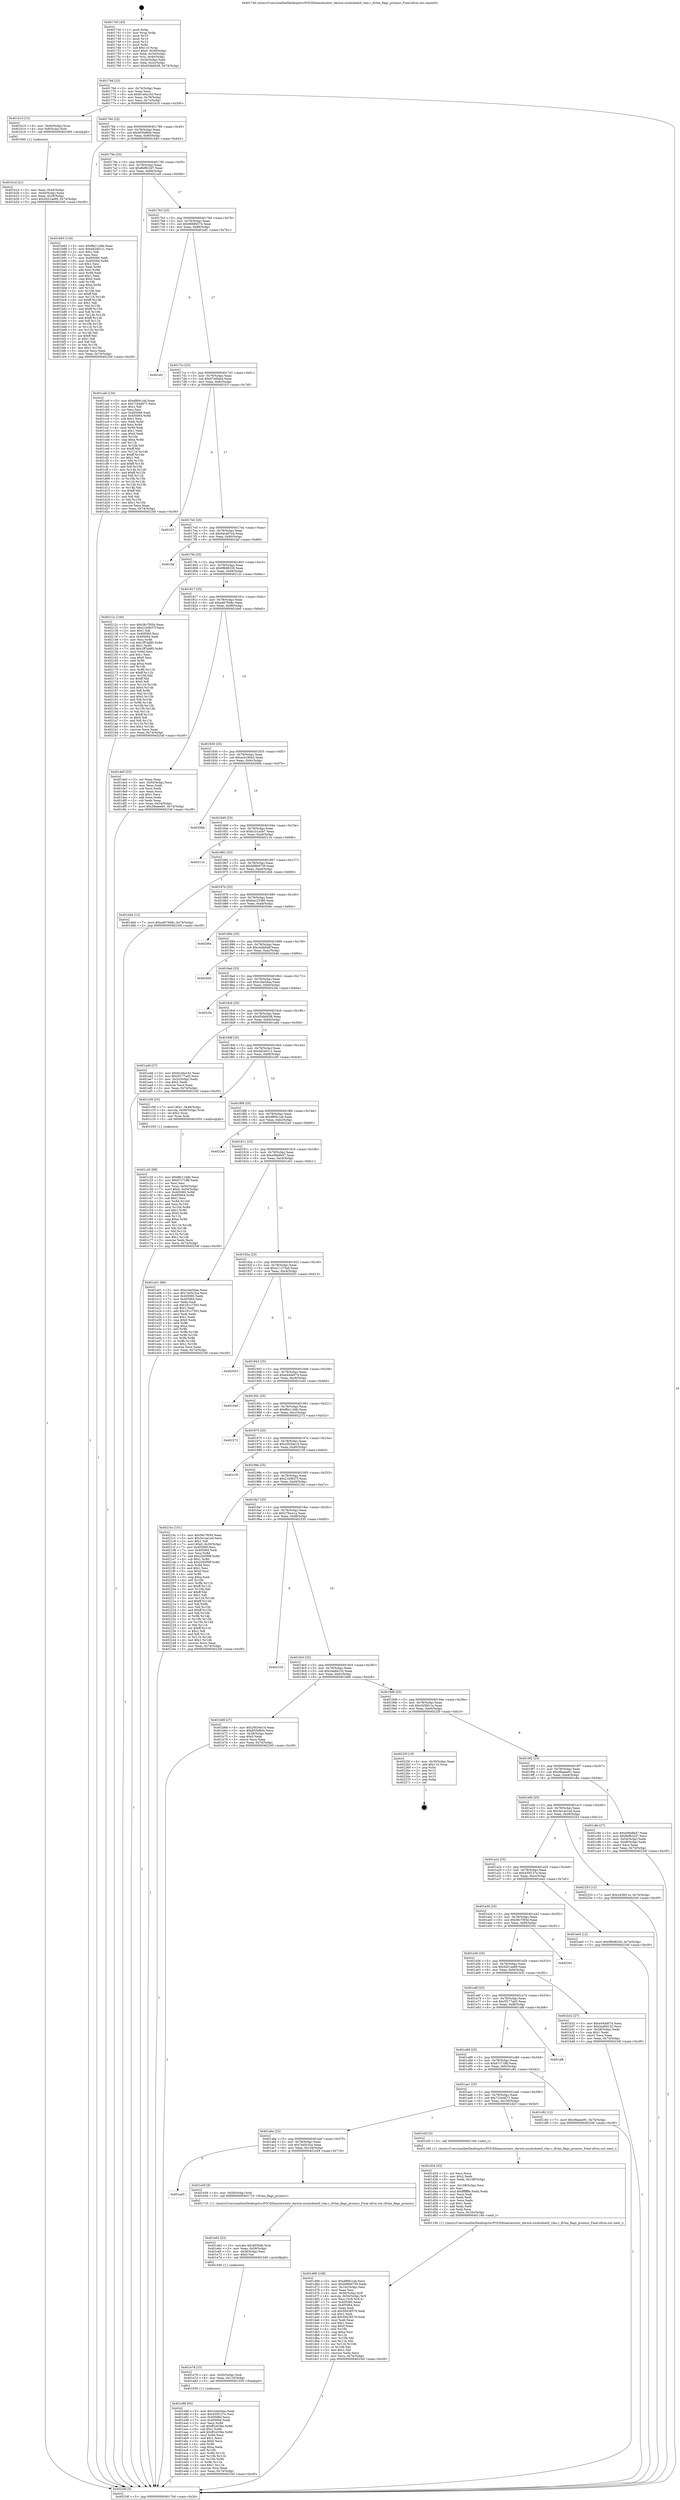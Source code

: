 digraph "0x401740" {
  label = "0x401740 (/mnt/c/Users/mathe/Desktop/tcc/POCII/binaries/extr_darwin-xnubsdnetif_vlan.c_ifvlan_flags_promisc_Final-ollvm.out::main(0))"
  labelloc = "t"
  node[shape=record]

  Entry [label="",width=0.3,height=0.3,shape=circle,fillcolor=black,style=filled]
  "0x40176d" [label="{
     0x40176d [23]\l
     | [instrs]\l
     &nbsp;&nbsp;0x40176d \<+3\>: mov -0x74(%rbp),%eax\l
     &nbsp;&nbsp;0x401770 \<+2\>: mov %eax,%ecx\l
     &nbsp;&nbsp;0x401772 \<+6\>: sub $0x81e6a162,%ecx\l
     &nbsp;&nbsp;0x401778 \<+3\>: mov %eax,-0x78(%rbp)\l
     &nbsp;&nbsp;0x40177b \<+3\>: mov %ecx,-0x7c(%rbp)\l
     &nbsp;&nbsp;0x40177e \<+6\>: je 0000000000401b10 \<main+0x3d0\>\l
  }"]
  "0x401b10" [label="{
     0x401b10 [13]\l
     | [instrs]\l
     &nbsp;&nbsp;0x401b10 \<+4\>: mov -0x40(%rbp),%rax\l
     &nbsp;&nbsp;0x401b14 \<+4\>: mov 0x8(%rax),%rdi\l
     &nbsp;&nbsp;0x401b18 \<+5\>: call 0000000000401060 \<atoi@plt\>\l
     | [calls]\l
     &nbsp;&nbsp;0x401060 \{1\} (unknown)\l
  }"]
  "0x401784" [label="{
     0x401784 [22]\l
     | [instrs]\l
     &nbsp;&nbsp;0x401784 \<+5\>: jmp 0000000000401789 \<main+0x49\>\l
     &nbsp;&nbsp;0x401789 \<+3\>: mov -0x78(%rbp),%eax\l
     &nbsp;&nbsp;0x40178c \<+5\>: sub $0x855bf60e,%eax\l
     &nbsp;&nbsp;0x401791 \<+3\>: mov %eax,-0x80(%rbp)\l
     &nbsp;&nbsp;0x401794 \<+6\>: je 0000000000401b83 \<main+0x443\>\l
  }"]
  Exit [label="",width=0.3,height=0.3,shape=circle,fillcolor=black,style=filled,peripheries=2]
  "0x401b83" [label="{
     0x401b83 [134]\l
     | [instrs]\l
     &nbsp;&nbsp;0x401b83 \<+5\>: mov $0xf8e11ddb,%eax\l
     &nbsp;&nbsp;0x401b88 \<+5\>: mov $0xdd2401c1,%ecx\l
     &nbsp;&nbsp;0x401b8d \<+2\>: mov $0x1,%dl\l
     &nbsp;&nbsp;0x401b8f \<+2\>: xor %esi,%esi\l
     &nbsp;&nbsp;0x401b91 \<+7\>: mov 0x405060,%edi\l
     &nbsp;&nbsp;0x401b98 \<+8\>: mov 0x405064,%r8d\l
     &nbsp;&nbsp;0x401ba0 \<+3\>: sub $0x1,%esi\l
     &nbsp;&nbsp;0x401ba3 \<+3\>: mov %edi,%r9d\l
     &nbsp;&nbsp;0x401ba6 \<+3\>: add %esi,%r9d\l
     &nbsp;&nbsp;0x401ba9 \<+4\>: imul %r9d,%edi\l
     &nbsp;&nbsp;0x401bad \<+3\>: and $0x1,%edi\l
     &nbsp;&nbsp;0x401bb0 \<+3\>: cmp $0x0,%edi\l
     &nbsp;&nbsp;0x401bb3 \<+4\>: sete %r10b\l
     &nbsp;&nbsp;0x401bb7 \<+4\>: cmp $0xa,%r8d\l
     &nbsp;&nbsp;0x401bbb \<+4\>: setl %r11b\l
     &nbsp;&nbsp;0x401bbf \<+3\>: mov %r10b,%bl\l
     &nbsp;&nbsp;0x401bc2 \<+3\>: xor $0xff,%bl\l
     &nbsp;&nbsp;0x401bc5 \<+3\>: mov %r11b,%r14b\l
     &nbsp;&nbsp;0x401bc8 \<+4\>: xor $0xff,%r14b\l
     &nbsp;&nbsp;0x401bcc \<+3\>: xor $0x1,%dl\l
     &nbsp;&nbsp;0x401bcf \<+3\>: mov %bl,%r15b\l
     &nbsp;&nbsp;0x401bd2 \<+4\>: and $0xff,%r15b\l
     &nbsp;&nbsp;0x401bd6 \<+3\>: and %dl,%r10b\l
     &nbsp;&nbsp;0x401bd9 \<+3\>: mov %r14b,%r12b\l
     &nbsp;&nbsp;0x401bdc \<+4\>: and $0xff,%r12b\l
     &nbsp;&nbsp;0x401be0 \<+3\>: and %dl,%r11b\l
     &nbsp;&nbsp;0x401be3 \<+3\>: or %r10b,%r15b\l
     &nbsp;&nbsp;0x401be6 \<+3\>: or %r11b,%r12b\l
     &nbsp;&nbsp;0x401be9 \<+3\>: xor %r12b,%r15b\l
     &nbsp;&nbsp;0x401bec \<+3\>: or %r14b,%bl\l
     &nbsp;&nbsp;0x401bef \<+3\>: xor $0xff,%bl\l
     &nbsp;&nbsp;0x401bf2 \<+3\>: or $0x1,%dl\l
     &nbsp;&nbsp;0x401bf5 \<+2\>: and %dl,%bl\l
     &nbsp;&nbsp;0x401bf7 \<+3\>: or %bl,%r15b\l
     &nbsp;&nbsp;0x401bfa \<+4\>: test $0x1,%r15b\l
     &nbsp;&nbsp;0x401bfe \<+3\>: cmovne %ecx,%eax\l
     &nbsp;&nbsp;0x401c01 \<+3\>: mov %eax,-0x74(%rbp)\l
     &nbsp;&nbsp;0x401c04 \<+5\>: jmp 000000000040234f \<main+0xc0f\>\l
  }"]
  "0x40179a" [label="{
     0x40179a [25]\l
     | [instrs]\l
     &nbsp;&nbsp;0x40179a \<+5\>: jmp 000000000040179f \<main+0x5f\>\l
     &nbsp;&nbsp;0x40179f \<+3\>: mov -0x78(%rbp),%eax\l
     &nbsp;&nbsp;0x4017a2 \<+5\>: sub $0x8bf822d7,%eax\l
     &nbsp;&nbsp;0x4017a7 \<+6\>: mov %eax,-0x84(%rbp)\l
     &nbsp;&nbsp;0x4017ad \<+6\>: je 0000000000401ca9 \<main+0x569\>\l
  }"]
  "0x401e88" [label="{
     0x401e88 [93]\l
     | [instrs]\l
     &nbsp;&nbsp;0x401e88 \<+5\>: mov $0xccbe5daa,%eax\l
     &nbsp;&nbsp;0x401e8d \<+5\>: mov $0x430f137e,%esi\l
     &nbsp;&nbsp;0x401e92 \<+7\>: mov 0x405060,%ecx\l
     &nbsp;&nbsp;0x401e99 \<+7\>: mov 0x405064,%edx\l
     &nbsp;&nbsp;0x401ea0 \<+3\>: mov %ecx,%r8d\l
     &nbsp;&nbsp;0x401ea3 \<+7\>: sub $0xff1e036e,%r8d\l
     &nbsp;&nbsp;0x401eaa \<+4\>: sub $0x1,%r8d\l
     &nbsp;&nbsp;0x401eae \<+7\>: add $0xff1e036e,%r8d\l
     &nbsp;&nbsp;0x401eb5 \<+4\>: imul %r8d,%ecx\l
     &nbsp;&nbsp;0x401eb9 \<+3\>: and $0x1,%ecx\l
     &nbsp;&nbsp;0x401ebc \<+3\>: cmp $0x0,%ecx\l
     &nbsp;&nbsp;0x401ebf \<+4\>: sete %r9b\l
     &nbsp;&nbsp;0x401ec3 \<+3\>: cmp $0xa,%edx\l
     &nbsp;&nbsp;0x401ec6 \<+4\>: setl %r10b\l
     &nbsp;&nbsp;0x401eca \<+3\>: mov %r9b,%r11b\l
     &nbsp;&nbsp;0x401ecd \<+3\>: and %r10b,%r11b\l
     &nbsp;&nbsp;0x401ed0 \<+3\>: xor %r10b,%r9b\l
     &nbsp;&nbsp;0x401ed3 \<+3\>: or %r9b,%r11b\l
     &nbsp;&nbsp;0x401ed6 \<+4\>: test $0x1,%r11b\l
     &nbsp;&nbsp;0x401eda \<+3\>: cmovne %esi,%eax\l
     &nbsp;&nbsp;0x401edd \<+3\>: mov %eax,-0x74(%rbp)\l
     &nbsp;&nbsp;0x401ee0 \<+5\>: jmp 000000000040234f \<main+0xc0f\>\l
  }"]
  "0x401ca9" [label="{
     0x401ca9 [134]\l
     | [instrs]\l
     &nbsp;&nbsp;0x401ca9 \<+5\>: mov $0xdf69c1ab,%eax\l
     &nbsp;&nbsp;0x401cae \<+5\>: mov $0x71b44671,%ecx\l
     &nbsp;&nbsp;0x401cb3 \<+2\>: mov $0x1,%dl\l
     &nbsp;&nbsp;0x401cb5 \<+2\>: xor %esi,%esi\l
     &nbsp;&nbsp;0x401cb7 \<+7\>: mov 0x405060,%edi\l
     &nbsp;&nbsp;0x401cbe \<+8\>: mov 0x405064,%r8d\l
     &nbsp;&nbsp;0x401cc6 \<+3\>: sub $0x1,%esi\l
     &nbsp;&nbsp;0x401cc9 \<+3\>: mov %edi,%r9d\l
     &nbsp;&nbsp;0x401ccc \<+3\>: add %esi,%r9d\l
     &nbsp;&nbsp;0x401ccf \<+4\>: imul %r9d,%edi\l
     &nbsp;&nbsp;0x401cd3 \<+3\>: and $0x1,%edi\l
     &nbsp;&nbsp;0x401cd6 \<+3\>: cmp $0x0,%edi\l
     &nbsp;&nbsp;0x401cd9 \<+4\>: sete %r10b\l
     &nbsp;&nbsp;0x401cdd \<+4\>: cmp $0xa,%r8d\l
     &nbsp;&nbsp;0x401ce1 \<+4\>: setl %r11b\l
     &nbsp;&nbsp;0x401ce5 \<+3\>: mov %r10b,%bl\l
     &nbsp;&nbsp;0x401ce8 \<+3\>: xor $0xff,%bl\l
     &nbsp;&nbsp;0x401ceb \<+3\>: mov %r11b,%r14b\l
     &nbsp;&nbsp;0x401cee \<+4\>: xor $0xff,%r14b\l
     &nbsp;&nbsp;0x401cf2 \<+3\>: xor $0x1,%dl\l
     &nbsp;&nbsp;0x401cf5 \<+3\>: mov %bl,%r15b\l
     &nbsp;&nbsp;0x401cf8 \<+4\>: and $0xff,%r15b\l
     &nbsp;&nbsp;0x401cfc \<+3\>: and %dl,%r10b\l
     &nbsp;&nbsp;0x401cff \<+3\>: mov %r14b,%r12b\l
     &nbsp;&nbsp;0x401d02 \<+4\>: and $0xff,%r12b\l
     &nbsp;&nbsp;0x401d06 \<+3\>: and %dl,%r11b\l
     &nbsp;&nbsp;0x401d09 \<+3\>: or %r10b,%r15b\l
     &nbsp;&nbsp;0x401d0c \<+3\>: or %r11b,%r12b\l
     &nbsp;&nbsp;0x401d0f \<+3\>: xor %r12b,%r15b\l
     &nbsp;&nbsp;0x401d12 \<+3\>: or %r14b,%bl\l
     &nbsp;&nbsp;0x401d15 \<+3\>: xor $0xff,%bl\l
     &nbsp;&nbsp;0x401d18 \<+3\>: or $0x1,%dl\l
     &nbsp;&nbsp;0x401d1b \<+2\>: and %dl,%bl\l
     &nbsp;&nbsp;0x401d1d \<+3\>: or %bl,%r15b\l
     &nbsp;&nbsp;0x401d20 \<+4\>: test $0x1,%r15b\l
     &nbsp;&nbsp;0x401d24 \<+3\>: cmovne %ecx,%eax\l
     &nbsp;&nbsp;0x401d27 \<+3\>: mov %eax,-0x74(%rbp)\l
     &nbsp;&nbsp;0x401d2a \<+5\>: jmp 000000000040234f \<main+0xc0f\>\l
  }"]
  "0x4017b3" [label="{
     0x4017b3 [25]\l
     | [instrs]\l
     &nbsp;&nbsp;0x4017b3 \<+5\>: jmp 00000000004017b8 \<main+0x78\>\l
     &nbsp;&nbsp;0x4017b8 \<+3\>: mov -0x78(%rbp),%eax\l
     &nbsp;&nbsp;0x4017bb \<+5\>: sub $0x96686574,%eax\l
     &nbsp;&nbsp;0x4017c0 \<+6\>: mov %eax,-0x88(%rbp)\l
     &nbsp;&nbsp;0x4017c6 \<+6\>: je 0000000000401ef1 \<main+0x7b1\>\l
  }"]
  "0x401e79" [label="{
     0x401e79 [15]\l
     | [instrs]\l
     &nbsp;&nbsp;0x401e79 \<+4\>: mov -0x50(%rbp),%rdi\l
     &nbsp;&nbsp;0x401e7d \<+6\>: mov %eax,-0x110(%rbp)\l
     &nbsp;&nbsp;0x401e83 \<+5\>: call 0000000000401030 \<free@plt\>\l
     | [calls]\l
     &nbsp;&nbsp;0x401030 \{1\} (unknown)\l
  }"]
  "0x401ef1" [label="{
     0x401ef1\l
  }", style=dashed]
  "0x4017cc" [label="{
     0x4017cc [25]\l
     | [instrs]\l
     &nbsp;&nbsp;0x4017cc \<+5\>: jmp 00000000004017d1 \<main+0x91\>\l
     &nbsp;&nbsp;0x4017d1 \<+3\>: mov -0x78(%rbp),%eax\l
     &nbsp;&nbsp;0x4017d4 \<+5\>: sub $0x97e0fab4,%eax\l
     &nbsp;&nbsp;0x4017d9 \<+6\>: mov %eax,-0x8c(%rbp)\l
     &nbsp;&nbsp;0x4017df \<+6\>: je 0000000000401f1f \<main+0x7df\>\l
  }"]
  "0x401e62" [label="{
     0x401e62 [23]\l
     | [instrs]\l
     &nbsp;&nbsp;0x401e62 \<+10\>: movabs $0x4030d6,%rdi\l
     &nbsp;&nbsp;0x401e6c \<+3\>: mov %eax,-0x58(%rbp)\l
     &nbsp;&nbsp;0x401e6f \<+3\>: mov -0x58(%rbp),%esi\l
     &nbsp;&nbsp;0x401e72 \<+2\>: mov $0x0,%al\l
     &nbsp;&nbsp;0x401e74 \<+5\>: call 0000000000401040 \<printf@plt\>\l
     | [calls]\l
     &nbsp;&nbsp;0x401040 \{1\} (unknown)\l
  }"]
  "0x401f1f" [label="{
     0x401f1f\l
  }", style=dashed]
  "0x4017e5" [label="{
     0x4017e5 [25]\l
     | [instrs]\l
     &nbsp;&nbsp;0x4017e5 \<+5\>: jmp 00000000004017ea \<main+0xaa\>\l
     &nbsp;&nbsp;0x4017ea \<+3\>: mov -0x78(%rbp),%eax\l
     &nbsp;&nbsp;0x4017ed \<+5\>: sub $0x9acdd7e4,%eax\l
     &nbsp;&nbsp;0x4017f2 \<+6\>: mov %eax,-0x90(%rbp)\l
     &nbsp;&nbsp;0x4017f8 \<+6\>: je 0000000000401faf \<main+0x86f\>\l
  }"]
  "0x401ad3" [label="{
     0x401ad3\l
  }", style=dashed]
  "0x401faf" [label="{
     0x401faf\l
  }", style=dashed]
  "0x4017fe" [label="{
     0x4017fe [25]\l
     | [instrs]\l
     &nbsp;&nbsp;0x4017fe \<+5\>: jmp 0000000000401803 \<main+0xc3\>\l
     &nbsp;&nbsp;0x401803 \<+3\>: mov -0x78(%rbp),%eax\l
     &nbsp;&nbsp;0x401806 \<+5\>: sub $0x9fb98326,%eax\l
     &nbsp;&nbsp;0x40180b \<+6\>: mov %eax,-0x94(%rbp)\l
     &nbsp;&nbsp;0x401811 \<+6\>: je 000000000040212c \<main+0x9ec\>\l
  }"]
  "0x401e59" [label="{
     0x401e59 [9]\l
     | [instrs]\l
     &nbsp;&nbsp;0x401e59 \<+4\>: mov -0x50(%rbp),%rdi\l
     &nbsp;&nbsp;0x401e5d \<+5\>: call 0000000000401710 \<ifvlan_flags_promisc\>\l
     | [calls]\l
     &nbsp;&nbsp;0x401710 \{1\} (/mnt/c/Users/mathe/Desktop/tcc/POCII/binaries/extr_darwin-xnubsdnetif_vlan.c_ifvlan_flags_promisc_Final-ollvm.out::ifvlan_flags_promisc)\l
  }"]
  "0x40212c" [label="{
     0x40212c [144]\l
     | [instrs]\l
     &nbsp;&nbsp;0x40212c \<+5\>: mov $0x58c7f05d,%eax\l
     &nbsp;&nbsp;0x402131 \<+5\>: mov $0x21b0637f,%ecx\l
     &nbsp;&nbsp;0x402136 \<+2\>: mov $0x1,%dl\l
     &nbsp;&nbsp;0x402138 \<+7\>: mov 0x405060,%esi\l
     &nbsp;&nbsp;0x40213f \<+7\>: mov 0x405064,%edi\l
     &nbsp;&nbsp;0x402146 \<+3\>: mov %esi,%r8d\l
     &nbsp;&nbsp;0x402149 \<+7\>: sub $0x1ff7ad85,%r8d\l
     &nbsp;&nbsp;0x402150 \<+4\>: sub $0x1,%r8d\l
     &nbsp;&nbsp;0x402154 \<+7\>: add $0x1ff7ad85,%r8d\l
     &nbsp;&nbsp;0x40215b \<+4\>: imul %r8d,%esi\l
     &nbsp;&nbsp;0x40215f \<+3\>: and $0x1,%esi\l
     &nbsp;&nbsp;0x402162 \<+3\>: cmp $0x0,%esi\l
     &nbsp;&nbsp;0x402165 \<+4\>: sete %r9b\l
     &nbsp;&nbsp;0x402169 \<+3\>: cmp $0xa,%edi\l
     &nbsp;&nbsp;0x40216c \<+4\>: setl %r10b\l
     &nbsp;&nbsp;0x402170 \<+3\>: mov %r9b,%r11b\l
     &nbsp;&nbsp;0x402173 \<+4\>: xor $0xff,%r11b\l
     &nbsp;&nbsp;0x402177 \<+3\>: mov %r10b,%bl\l
     &nbsp;&nbsp;0x40217a \<+3\>: xor $0xff,%bl\l
     &nbsp;&nbsp;0x40217d \<+3\>: xor $0x0,%dl\l
     &nbsp;&nbsp;0x402180 \<+3\>: mov %r11b,%r14b\l
     &nbsp;&nbsp;0x402183 \<+4\>: and $0x0,%r14b\l
     &nbsp;&nbsp;0x402187 \<+3\>: and %dl,%r9b\l
     &nbsp;&nbsp;0x40218a \<+3\>: mov %bl,%r15b\l
     &nbsp;&nbsp;0x40218d \<+4\>: and $0x0,%r15b\l
     &nbsp;&nbsp;0x402191 \<+3\>: and %dl,%r10b\l
     &nbsp;&nbsp;0x402194 \<+3\>: or %r9b,%r14b\l
     &nbsp;&nbsp;0x402197 \<+3\>: or %r10b,%r15b\l
     &nbsp;&nbsp;0x40219a \<+3\>: xor %r15b,%r14b\l
     &nbsp;&nbsp;0x40219d \<+3\>: or %bl,%r11b\l
     &nbsp;&nbsp;0x4021a0 \<+4\>: xor $0xff,%r11b\l
     &nbsp;&nbsp;0x4021a4 \<+3\>: or $0x0,%dl\l
     &nbsp;&nbsp;0x4021a7 \<+3\>: and %dl,%r11b\l
     &nbsp;&nbsp;0x4021aa \<+3\>: or %r11b,%r14b\l
     &nbsp;&nbsp;0x4021ad \<+4\>: test $0x1,%r14b\l
     &nbsp;&nbsp;0x4021b1 \<+3\>: cmovne %ecx,%eax\l
     &nbsp;&nbsp;0x4021b4 \<+3\>: mov %eax,-0x74(%rbp)\l
     &nbsp;&nbsp;0x4021b7 \<+5\>: jmp 000000000040234f \<main+0xc0f\>\l
  }"]
  "0x401817" [label="{
     0x401817 [25]\l
     | [instrs]\l
     &nbsp;&nbsp;0x401817 \<+5\>: jmp 000000000040181c \<main+0xdc\>\l
     &nbsp;&nbsp;0x40181c \<+3\>: mov -0x78(%rbp),%eax\l
     &nbsp;&nbsp;0x40181f \<+5\>: sub $0xa467948c,%eax\l
     &nbsp;&nbsp;0x401824 \<+6\>: mov %eax,-0x98(%rbp)\l
     &nbsp;&nbsp;0x40182a \<+6\>: je 0000000000401de0 \<main+0x6a0\>\l
  }"]
  "0x401d68" [label="{
     0x401d68 [108]\l
     | [instrs]\l
     &nbsp;&nbsp;0x401d68 \<+5\>: mov $0xdf69c1ab,%ecx\l
     &nbsp;&nbsp;0x401d6d \<+5\>: mov $0xb98b9739,%edx\l
     &nbsp;&nbsp;0x401d72 \<+6\>: mov -0x10c(%rbp),%esi\l
     &nbsp;&nbsp;0x401d78 \<+3\>: imul %eax,%esi\l
     &nbsp;&nbsp;0x401d7b \<+4\>: mov -0x50(%rbp),%r8\l
     &nbsp;&nbsp;0x401d7f \<+4\>: movslq -0x54(%rbp),%r9\l
     &nbsp;&nbsp;0x401d83 \<+4\>: mov %esi,(%r8,%r9,4)\l
     &nbsp;&nbsp;0x401d87 \<+7\>: mov 0x405060,%eax\l
     &nbsp;&nbsp;0x401d8e \<+7\>: mov 0x405064,%esi\l
     &nbsp;&nbsp;0x401d95 \<+2\>: mov %eax,%edi\l
     &nbsp;&nbsp;0x401d97 \<+6\>: sub $0x59428579,%edi\l
     &nbsp;&nbsp;0x401d9d \<+3\>: sub $0x1,%edi\l
     &nbsp;&nbsp;0x401da0 \<+6\>: add $0x59428579,%edi\l
     &nbsp;&nbsp;0x401da6 \<+3\>: imul %edi,%eax\l
     &nbsp;&nbsp;0x401da9 \<+3\>: and $0x1,%eax\l
     &nbsp;&nbsp;0x401dac \<+3\>: cmp $0x0,%eax\l
     &nbsp;&nbsp;0x401daf \<+4\>: sete %r10b\l
     &nbsp;&nbsp;0x401db3 \<+3\>: cmp $0xa,%esi\l
     &nbsp;&nbsp;0x401db6 \<+4\>: setl %r11b\l
     &nbsp;&nbsp;0x401dba \<+3\>: mov %r10b,%bl\l
     &nbsp;&nbsp;0x401dbd \<+3\>: and %r11b,%bl\l
     &nbsp;&nbsp;0x401dc0 \<+3\>: xor %r11b,%r10b\l
     &nbsp;&nbsp;0x401dc3 \<+3\>: or %r10b,%bl\l
     &nbsp;&nbsp;0x401dc6 \<+3\>: test $0x1,%bl\l
     &nbsp;&nbsp;0x401dc9 \<+3\>: cmovne %edx,%ecx\l
     &nbsp;&nbsp;0x401dcc \<+3\>: mov %ecx,-0x74(%rbp)\l
     &nbsp;&nbsp;0x401dcf \<+5\>: jmp 000000000040234f \<main+0xc0f\>\l
  }"]
  "0x401de0" [label="{
     0x401de0 [33]\l
     | [instrs]\l
     &nbsp;&nbsp;0x401de0 \<+2\>: xor %eax,%eax\l
     &nbsp;&nbsp;0x401de2 \<+3\>: mov -0x54(%rbp),%ecx\l
     &nbsp;&nbsp;0x401de5 \<+2\>: mov %eax,%edx\l
     &nbsp;&nbsp;0x401de7 \<+2\>: sub %ecx,%edx\l
     &nbsp;&nbsp;0x401de9 \<+2\>: mov %eax,%ecx\l
     &nbsp;&nbsp;0x401deb \<+3\>: sub $0x1,%ecx\l
     &nbsp;&nbsp;0x401dee \<+2\>: add %ecx,%edx\l
     &nbsp;&nbsp;0x401df0 \<+2\>: sub %edx,%eax\l
     &nbsp;&nbsp;0x401df2 \<+3\>: mov %eax,-0x54(%rbp)\l
     &nbsp;&nbsp;0x401df5 \<+7\>: movl $0x38aeee91,-0x74(%rbp)\l
     &nbsp;&nbsp;0x401dfc \<+5\>: jmp 000000000040234f \<main+0xc0f\>\l
  }"]
  "0x401830" [label="{
     0x401830 [25]\l
     | [instrs]\l
     &nbsp;&nbsp;0x401830 \<+5\>: jmp 0000000000401835 \<main+0xf5\>\l
     &nbsp;&nbsp;0x401835 \<+3\>: mov -0x78(%rbp),%eax\l
     &nbsp;&nbsp;0x401838 \<+5\>: sub $0xacb18943,%eax\l
     &nbsp;&nbsp;0x40183d \<+6\>: mov %eax,-0x9c(%rbp)\l
     &nbsp;&nbsp;0x401843 \<+6\>: je 00000000004020bb \<main+0x97b\>\l
  }"]
  "0x401d34" [label="{
     0x401d34 [52]\l
     | [instrs]\l
     &nbsp;&nbsp;0x401d34 \<+2\>: xor %ecx,%ecx\l
     &nbsp;&nbsp;0x401d36 \<+5\>: mov $0x2,%edx\l
     &nbsp;&nbsp;0x401d3b \<+6\>: mov %edx,-0x108(%rbp)\l
     &nbsp;&nbsp;0x401d41 \<+1\>: cltd\l
     &nbsp;&nbsp;0x401d42 \<+6\>: mov -0x108(%rbp),%esi\l
     &nbsp;&nbsp;0x401d48 \<+2\>: idiv %esi\l
     &nbsp;&nbsp;0x401d4a \<+6\>: imul $0xfffffffe,%edx,%edx\l
     &nbsp;&nbsp;0x401d50 \<+2\>: mov %ecx,%edi\l
     &nbsp;&nbsp;0x401d52 \<+2\>: sub %edx,%edi\l
     &nbsp;&nbsp;0x401d54 \<+2\>: mov %ecx,%edx\l
     &nbsp;&nbsp;0x401d56 \<+3\>: sub $0x1,%edx\l
     &nbsp;&nbsp;0x401d59 \<+2\>: add %edx,%edi\l
     &nbsp;&nbsp;0x401d5b \<+2\>: sub %edi,%ecx\l
     &nbsp;&nbsp;0x401d5d \<+6\>: mov %ecx,-0x10c(%rbp)\l
     &nbsp;&nbsp;0x401d63 \<+5\>: call 0000000000401160 \<next_i\>\l
     | [calls]\l
     &nbsp;&nbsp;0x401160 \{1\} (/mnt/c/Users/mathe/Desktop/tcc/POCII/binaries/extr_darwin-xnubsdnetif_vlan.c_ifvlan_flags_promisc_Final-ollvm.out::next_i)\l
  }"]
  "0x4020bb" [label="{
     0x4020bb\l
  }", style=dashed]
  "0x401849" [label="{
     0x401849 [25]\l
     | [instrs]\l
     &nbsp;&nbsp;0x401849 \<+5\>: jmp 000000000040184e \<main+0x10e\>\l
     &nbsp;&nbsp;0x40184e \<+3\>: mov -0x78(%rbp),%eax\l
     &nbsp;&nbsp;0x401851 \<+5\>: sub $0xb1b1a5e7,%eax\l
     &nbsp;&nbsp;0x401856 \<+6\>: mov %eax,-0xa0(%rbp)\l
     &nbsp;&nbsp;0x40185c \<+6\>: je 000000000040211b \<main+0x9db\>\l
  }"]
  "0x401aba" [label="{
     0x401aba [25]\l
     | [instrs]\l
     &nbsp;&nbsp;0x401aba \<+5\>: jmp 0000000000401abf \<main+0x37f\>\l
     &nbsp;&nbsp;0x401abf \<+3\>: mov -0x78(%rbp),%eax\l
     &nbsp;&nbsp;0x401ac2 \<+5\>: sub $0x7ed5c3ca,%eax\l
     &nbsp;&nbsp;0x401ac7 \<+6\>: mov %eax,-0x104(%rbp)\l
     &nbsp;&nbsp;0x401acd \<+6\>: je 0000000000401e59 \<main+0x719\>\l
  }"]
  "0x40211b" [label="{
     0x40211b\l
  }", style=dashed]
  "0x401862" [label="{
     0x401862 [25]\l
     | [instrs]\l
     &nbsp;&nbsp;0x401862 \<+5\>: jmp 0000000000401867 \<main+0x127\>\l
     &nbsp;&nbsp;0x401867 \<+3\>: mov -0x78(%rbp),%eax\l
     &nbsp;&nbsp;0x40186a \<+5\>: sub $0xb98b9739,%eax\l
     &nbsp;&nbsp;0x40186f \<+6\>: mov %eax,-0xa4(%rbp)\l
     &nbsp;&nbsp;0x401875 \<+6\>: je 0000000000401dd4 \<main+0x694\>\l
  }"]
  "0x401d2f" [label="{
     0x401d2f [5]\l
     | [instrs]\l
     &nbsp;&nbsp;0x401d2f \<+5\>: call 0000000000401160 \<next_i\>\l
     | [calls]\l
     &nbsp;&nbsp;0x401160 \{1\} (/mnt/c/Users/mathe/Desktop/tcc/POCII/binaries/extr_darwin-xnubsdnetif_vlan.c_ifvlan_flags_promisc_Final-ollvm.out::next_i)\l
  }"]
  "0x401dd4" [label="{
     0x401dd4 [12]\l
     | [instrs]\l
     &nbsp;&nbsp;0x401dd4 \<+7\>: movl $0xa467948c,-0x74(%rbp)\l
     &nbsp;&nbsp;0x401ddb \<+5\>: jmp 000000000040234f \<main+0xc0f\>\l
  }"]
  "0x40187b" [label="{
     0x40187b [25]\l
     | [instrs]\l
     &nbsp;&nbsp;0x40187b \<+5\>: jmp 0000000000401880 \<main+0x140\>\l
     &nbsp;&nbsp;0x401880 \<+3\>: mov -0x78(%rbp),%eax\l
     &nbsp;&nbsp;0x401883 \<+5\>: sub $0xbac23380,%eax\l
     &nbsp;&nbsp;0x401888 \<+6\>: mov %eax,-0xa8(%rbp)\l
     &nbsp;&nbsp;0x40188e \<+6\>: je 000000000040206e \<main+0x92e\>\l
  }"]
  "0x401aa1" [label="{
     0x401aa1 [25]\l
     | [instrs]\l
     &nbsp;&nbsp;0x401aa1 \<+5\>: jmp 0000000000401aa6 \<main+0x366\>\l
     &nbsp;&nbsp;0x401aa6 \<+3\>: mov -0x78(%rbp),%eax\l
     &nbsp;&nbsp;0x401aa9 \<+5\>: sub $0x71b44671,%eax\l
     &nbsp;&nbsp;0x401aae \<+6\>: mov %eax,-0x100(%rbp)\l
     &nbsp;&nbsp;0x401ab4 \<+6\>: je 0000000000401d2f \<main+0x5ef\>\l
  }"]
  "0x40206e" [label="{
     0x40206e\l
  }", style=dashed]
  "0x401894" [label="{
     0x401894 [25]\l
     | [instrs]\l
     &nbsp;&nbsp;0x401894 \<+5\>: jmp 0000000000401899 \<main+0x159\>\l
     &nbsp;&nbsp;0x401899 \<+3\>: mov -0x78(%rbp),%eax\l
     &nbsp;&nbsp;0x40189c \<+5\>: sub $0xcbdbf4df,%eax\l
     &nbsp;&nbsp;0x4018a1 \<+6\>: mov %eax,-0xac(%rbp)\l
     &nbsp;&nbsp;0x4018a7 \<+6\>: je 00000000004020d4 \<main+0x994\>\l
  }"]
  "0x401c82" [label="{
     0x401c82 [12]\l
     | [instrs]\l
     &nbsp;&nbsp;0x401c82 \<+7\>: movl $0x38aeee91,-0x74(%rbp)\l
     &nbsp;&nbsp;0x401c89 \<+5\>: jmp 000000000040234f \<main+0xc0f\>\l
  }"]
  "0x4020d4" [label="{
     0x4020d4\l
  }", style=dashed]
  "0x4018ad" [label="{
     0x4018ad [25]\l
     | [instrs]\l
     &nbsp;&nbsp;0x4018ad \<+5\>: jmp 00000000004018b2 \<main+0x172\>\l
     &nbsp;&nbsp;0x4018b2 \<+3\>: mov -0x78(%rbp),%eax\l
     &nbsp;&nbsp;0x4018b5 \<+5\>: sub $0xccbe5daa,%eax\l
     &nbsp;&nbsp;0x4018ba \<+6\>: mov %eax,-0xb0(%rbp)\l
     &nbsp;&nbsp;0x4018c0 \<+6\>: je 00000000004022fa \<main+0xbba\>\l
  }"]
  "0x401a88" [label="{
     0x401a88 [25]\l
     | [instrs]\l
     &nbsp;&nbsp;0x401a88 \<+5\>: jmp 0000000000401a8d \<main+0x34d\>\l
     &nbsp;&nbsp;0x401a8d \<+3\>: mov -0x78(%rbp),%eax\l
     &nbsp;&nbsp;0x401a90 \<+5\>: sub $0x67c71ffd,%eax\l
     &nbsp;&nbsp;0x401a95 \<+6\>: mov %eax,-0xfc(%rbp)\l
     &nbsp;&nbsp;0x401a9b \<+6\>: je 0000000000401c82 \<main+0x542\>\l
  }"]
  "0x4022fa" [label="{
     0x4022fa\l
  }", style=dashed]
  "0x4018c6" [label="{
     0x4018c6 [25]\l
     | [instrs]\l
     &nbsp;&nbsp;0x4018c6 \<+5\>: jmp 00000000004018cb \<main+0x18b\>\l
     &nbsp;&nbsp;0x4018cb \<+3\>: mov -0x78(%rbp),%eax\l
     &nbsp;&nbsp;0x4018ce \<+5\>: sub $0xd54b8438,%eax\l
     &nbsp;&nbsp;0x4018d3 \<+6\>: mov %eax,-0xb4(%rbp)\l
     &nbsp;&nbsp;0x4018d9 \<+6\>: je 0000000000401add \<main+0x39d\>\l
  }"]
  "0x401af8" [label="{
     0x401af8\l
  }", style=dashed]
  "0x401add" [label="{
     0x401add [27]\l
     | [instrs]\l
     &nbsp;&nbsp;0x401add \<+5\>: mov $0x81e6a162,%eax\l
     &nbsp;&nbsp;0x401ae2 \<+5\>: mov $0x5f177ad3,%ecx\l
     &nbsp;&nbsp;0x401ae7 \<+3\>: mov -0x2c(%rbp),%edx\l
     &nbsp;&nbsp;0x401aea \<+3\>: cmp $0x2,%edx\l
     &nbsp;&nbsp;0x401aed \<+3\>: cmovne %ecx,%eax\l
     &nbsp;&nbsp;0x401af0 \<+3\>: mov %eax,-0x74(%rbp)\l
     &nbsp;&nbsp;0x401af3 \<+5\>: jmp 000000000040234f \<main+0xc0f\>\l
  }"]
  "0x4018df" [label="{
     0x4018df [25]\l
     | [instrs]\l
     &nbsp;&nbsp;0x4018df \<+5\>: jmp 00000000004018e4 \<main+0x1a4\>\l
     &nbsp;&nbsp;0x4018e4 \<+3\>: mov -0x78(%rbp),%eax\l
     &nbsp;&nbsp;0x4018e7 \<+5\>: sub $0xdd2401c1,%eax\l
     &nbsp;&nbsp;0x4018ec \<+6\>: mov %eax,-0xb8(%rbp)\l
     &nbsp;&nbsp;0x4018f2 \<+6\>: je 0000000000401c09 \<main+0x4c9\>\l
  }"]
  "0x40234f" [label="{
     0x40234f [5]\l
     | [instrs]\l
     &nbsp;&nbsp;0x40234f \<+5\>: jmp 000000000040176d \<main+0x2d\>\l
  }"]
  "0x401740" [label="{
     0x401740 [45]\l
     | [instrs]\l
     &nbsp;&nbsp;0x401740 \<+1\>: push %rbp\l
     &nbsp;&nbsp;0x401741 \<+3\>: mov %rsp,%rbp\l
     &nbsp;&nbsp;0x401744 \<+2\>: push %r15\l
     &nbsp;&nbsp;0x401746 \<+2\>: push %r14\l
     &nbsp;&nbsp;0x401748 \<+2\>: push %r12\l
     &nbsp;&nbsp;0x40174a \<+1\>: push %rbx\l
     &nbsp;&nbsp;0x40174b \<+7\>: sub $0x110,%rsp\l
     &nbsp;&nbsp;0x401752 \<+7\>: movl $0x0,-0x30(%rbp)\l
     &nbsp;&nbsp;0x401759 \<+3\>: mov %edi,-0x34(%rbp)\l
     &nbsp;&nbsp;0x40175c \<+4\>: mov %rsi,-0x40(%rbp)\l
     &nbsp;&nbsp;0x401760 \<+3\>: mov -0x34(%rbp),%edi\l
     &nbsp;&nbsp;0x401763 \<+3\>: mov %edi,-0x2c(%rbp)\l
     &nbsp;&nbsp;0x401766 \<+7\>: movl $0xd54b8438,-0x74(%rbp)\l
  }"]
  "0x401b1d" [label="{
     0x401b1d [21]\l
     | [instrs]\l
     &nbsp;&nbsp;0x401b1d \<+3\>: mov %eax,-0x44(%rbp)\l
     &nbsp;&nbsp;0x401b20 \<+3\>: mov -0x44(%rbp),%eax\l
     &nbsp;&nbsp;0x401b23 \<+3\>: mov %eax,-0x28(%rbp)\l
     &nbsp;&nbsp;0x401b26 \<+7\>: movl $0x5d31ae69,-0x74(%rbp)\l
     &nbsp;&nbsp;0x401b2d \<+5\>: jmp 000000000040234f \<main+0xc0f\>\l
  }"]
  "0x401c20" [label="{
     0x401c20 [98]\l
     | [instrs]\l
     &nbsp;&nbsp;0x401c20 \<+5\>: mov $0xf8e11ddb,%ecx\l
     &nbsp;&nbsp;0x401c25 \<+5\>: mov $0x67c71ffd,%edx\l
     &nbsp;&nbsp;0x401c2a \<+2\>: xor %esi,%esi\l
     &nbsp;&nbsp;0x401c2c \<+4\>: mov %rax,-0x50(%rbp)\l
     &nbsp;&nbsp;0x401c30 \<+7\>: movl $0x0,-0x54(%rbp)\l
     &nbsp;&nbsp;0x401c37 \<+8\>: mov 0x405060,%r8d\l
     &nbsp;&nbsp;0x401c3f \<+8\>: mov 0x405064,%r9d\l
     &nbsp;&nbsp;0x401c47 \<+3\>: sub $0x1,%esi\l
     &nbsp;&nbsp;0x401c4a \<+3\>: mov %r8d,%r10d\l
     &nbsp;&nbsp;0x401c4d \<+3\>: add %esi,%r10d\l
     &nbsp;&nbsp;0x401c50 \<+4\>: imul %r10d,%r8d\l
     &nbsp;&nbsp;0x401c54 \<+4\>: and $0x1,%r8d\l
     &nbsp;&nbsp;0x401c58 \<+4\>: cmp $0x0,%r8d\l
     &nbsp;&nbsp;0x401c5c \<+4\>: sete %r11b\l
     &nbsp;&nbsp;0x401c60 \<+4\>: cmp $0xa,%r9d\l
     &nbsp;&nbsp;0x401c64 \<+3\>: setl %bl\l
     &nbsp;&nbsp;0x401c67 \<+3\>: mov %r11b,%r14b\l
     &nbsp;&nbsp;0x401c6a \<+3\>: and %bl,%r14b\l
     &nbsp;&nbsp;0x401c6d \<+3\>: xor %bl,%r11b\l
     &nbsp;&nbsp;0x401c70 \<+3\>: or %r11b,%r14b\l
     &nbsp;&nbsp;0x401c73 \<+4\>: test $0x1,%r14b\l
     &nbsp;&nbsp;0x401c77 \<+3\>: cmovne %edx,%ecx\l
     &nbsp;&nbsp;0x401c7a \<+3\>: mov %ecx,-0x74(%rbp)\l
     &nbsp;&nbsp;0x401c7d \<+5\>: jmp 000000000040234f \<main+0xc0f\>\l
  }"]
  "0x401c09" [label="{
     0x401c09 [23]\l
     | [instrs]\l
     &nbsp;&nbsp;0x401c09 \<+7\>: movl $0x1,-0x48(%rbp)\l
     &nbsp;&nbsp;0x401c10 \<+4\>: movslq -0x48(%rbp),%rax\l
     &nbsp;&nbsp;0x401c14 \<+4\>: shl $0x2,%rax\l
     &nbsp;&nbsp;0x401c18 \<+3\>: mov %rax,%rdi\l
     &nbsp;&nbsp;0x401c1b \<+5\>: call 0000000000401050 \<malloc@plt\>\l
     | [calls]\l
     &nbsp;&nbsp;0x401050 \{1\} (unknown)\l
  }"]
  "0x4018f8" [label="{
     0x4018f8 [25]\l
     | [instrs]\l
     &nbsp;&nbsp;0x4018f8 \<+5\>: jmp 00000000004018fd \<main+0x1bd\>\l
     &nbsp;&nbsp;0x4018fd \<+3\>: mov -0x78(%rbp),%eax\l
     &nbsp;&nbsp;0x401900 \<+5\>: sub $0xdf69c1ab,%eax\l
     &nbsp;&nbsp;0x401905 \<+6\>: mov %eax,-0xbc(%rbp)\l
     &nbsp;&nbsp;0x40190b \<+6\>: je 00000000004022a0 \<main+0xb60\>\l
  }"]
  "0x401a6f" [label="{
     0x401a6f [25]\l
     | [instrs]\l
     &nbsp;&nbsp;0x401a6f \<+5\>: jmp 0000000000401a74 \<main+0x334\>\l
     &nbsp;&nbsp;0x401a74 \<+3\>: mov -0x78(%rbp),%eax\l
     &nbsp;&nbsp;0x401a77 \<+5\>: sub $0x5f177ad3,%eax\l
     &nbsp;&nbsp;0x401a7c \<+6\>: mov %eax,-0xf8(%rbp)\l
     &nbsp;&nbsp;0x401a82 \<+6\>: je 0000000000401af8 \<main+0x3b8\>\l
  }"]
  "0x4022a0" [label="{
     0x4022a0\l
  }", style=dashed]
  "0x401911" [label="{
     0x401911 [25]\l
     | [instrs]\l
     &nbsp;&nbsp;0x401911 \<+5\>: jmp 0000000000401916 \<main+0x1d6\>\l
     &nbsp;&nbsp;0x401916 \<+3\>: mov -0x78(%rbp),%eax\l
     &nbsp;&nbsp;0x401919 \<+5\>: sub $0xe08e8b47,%eax\l
     &nbsp;&nbsp;0x40191e \<+6\>: mov %eax,-0xc0(%rbp)\l
     &nbsp;&nbsp;0x401924 \<+6\>: je 0000000000401e01 \<main+0x6c1\>\l
  }"]
  "0x401b32" [label="{
     0x401b32 [27]\l
     | [instrs]\l
     &nbsp;&nbsp;0x401b32 \<+5\>: mov $0xe44dd074,%eax\l
     &nbsp;&nbsp;0x401b37 \<+5\>: mov $0x2ea8d152,%ecx\l
     &nbsp;&nbsp;0x401b3c \<+3\>: mov -0x28(%rbp),%edx\l
     &nbsp;&nbsp;0x401b3f \<+3\>: cmp $0x1,%edx\l
     &nbsp;&nbsp;0x401b42 \<+3\>: cmovl %ecx,%eax\l
     &nbsp;&nbsp;0x401b45 \<+3\>: mov %eax,-0x74(%rbp)\l
     &nbsp;&nbsp;0x401b48 \<+5\>: jmp 000000000040234f \<main+0xc0f\>\l
  }"]
  "0x401e01" [label="{
     0x401e01 [88]\l
     | [instrs]\l
     &nbsp;&nbsp;0x401e01 \<+5\>: mov $0xccbe5daa,%eax\l
     &nbsp;&nbsp;0x401e06 \<+5\>: mov $0x7ed5c3ca,%ecx\l
     &nbsp;&nbsp;0x401e0b \<+7\>: mov 0x405060,%edx\l
     &nbsp;&nbsp;0x401e12 \<+7\>: mov 0x405064,%esi\l
     &nbsp;&nbsp;0x401e19 \<+2\>: mov %edx,%edi\l
     &nbsp;&nbsp;0x401e1b \<+6\>: sub $0x181c7393,%edi\l
     &nbsp;&nbsp;0x401e21 \<+3\>: sub $0x1,%edi\l
     &nbsp;&nbsp;0x401e24 \<+6\>: add $0x181c7393,%edi\l
     &nbsp;&nbsp;0x401e2a \<+3\>: imul %edi,%edx\l
     &nbsp;&nbsp;0x401e2d \<+3\>: and $0x1,%edx\l
     &nbsp;&nbsp;0x401e30 \<+3\>: cmp $0x0,%edx\l
     &nbsp;&nbsp;0x401e33 \<+4\>: sete %r8b\l
     &nbsp;&nbsp;0x401e37 \<+3\>: cmp $0xa,%esi\l
     &nbsp;&nbsp;0x401e3a \<+4\>: setl %r9b\l
     &nbsp;&nbsp;0x401e3e \<+3\>: mov %r8b,%r10b\l
     &nbsp;&nbsp;0x401e41 \<+3\>: and %r9b,%r10b\l
     &nbsp;&nbsp;0x401e44 \<+3\>: xor %r9b,%r8b\l
     &nbsp;&nbsp;0x401e47 \<+3\>: or %r8b,%r10b\l
     &nbsp;&nbsp;0x401e4a \<+4\>: test $0x1,%r10b\l
     &nbsp;&nbsp;0x401e4e \<+3\>: cmovne %ecx,%eax\l
     &nbsp;&nbsp;0x401e51 \<+3\>: mov %eax,-0x74(%rbp)\l
     &nbsp;&nbsp;0x401e54 \<+5\>: jmp 000000000040234f \<main+0xc0f\>\l
  }"]
  "0x40192a" [label="{
     0x40192a [25]\l
     | [instrs]\l
     &nbsp;&nbsp;0x40192a \<+5\>: jmp 000000000040192f \<main+0x1ef\>\l
     &nbsp;&nbsp;0x40192f \<+3\>: mov -0x78(%rbp),%eax\l
     &nbsp;&nbsp;0x401932 \<+5\>: sub $0xe11373a9,%eax\l
     &nbsp;&nbsp;0x401937 \<+6\>: mov %eax,-0xc4(%rbp)\l
     &nbsp;&nbsp;0x40193d \<+6\>: je 0000000000402053 \<main+0x913\>\l
  }"]
  "0x401a56" [label="{
     0x401a56 [25]\l
     | [instrs]\l
     &nbsp;&nbsp;0x401a56 \<+5\>: jmp 0000000000401a5b \<main+0x31b\>\l
     &nbsp;&nbsp;0x401a5b \<+3\>: mov -0x78(%rbp),%eax\l
     &nbsp;&nbsp;0x401a5e \<+5\>: sub $0x5d31ae69,%eax\l
     &nbsp;&nbsp;0x401a63 \<+6\>: mov %eax,-0xf4(%rbp)\l
     &nbsp;&nbsp;0x401a69 \<+6\>: je 0000000000401b32 \<main+0x3f2\>\l
  }"]
  "0x402053" [label="{
     0x402053\l
  }", style=dashed]
  "0x401943" [label="{
     0x401943 [25]\l
     | [instrs]\l
     &nbsp;&nbsp;0x401943 \<+5\>: jmp 0000000000401948 \<main+0x208\>\l
     &nbsp;&nbsp;0x401948 \<+3\>: mov -0x78(%rbp),%eax\l
     &nbsp;&nbsp;0x40194b \<+5\>: sub $0xe44dd074,%eax\l
     &nbsp;&nbsp;0x401950 \<+6\>: mov %eax,-0xc8(%rbp)\l
     &nbsp;&nbsp;0x401956 \<+6\>: je 0000000000401b4d \<main+0x40d\>\l
  }"]
  "0x402341" [label="{
     0x402341\l
  }", style=dashed]
  "0x401b4d" [label="{
     0x401b4d\l
  }", style=dashed]
  "0x40195c" [label="{
     0x40195c [25]\l
     | [instrs]\l
     &nbsp;&nbsp;0x40195c \<+5\>: jmp 0000000000401961 \<main+0x221\>\l
     &nbsp;&nbsp;0x401961 \<+3\>: mov -0x78(%rbp),%eax\l
     &nbsp;&nbsp;0x401964 \<+5\>: sub $0xf8e11ddb,%eax\l
     &nbsp;&nbsp;0x401969 \<+6\>: mov %eax,-0xcc(%rbp)\l
     &nbsp;&nbsp;0x40196f \<+6\>: je 0000000000402272 \<main+0xb32\>\l
  }"]
  "0x401a3d" [label="{
     0x401a3d [25]\l
     | [instrs]\l
     &nbsp;&nbsp;0x401a3d \<+5\>: jmp 0000000000401a42 \<main+0x302\>\l
     &nbsp;&nbsp;0x401a42 \<+3\>: mov -0x78(%rbp),%eax\l
     &nbsp;&nbsp;0x401a45 \<+5\>: sub $0x58c7f05d,%eax\l
     &nbsp;&nbsp;0x401a4a \<+6\>: mov %eax,-0xf0(%rbp)\l
     &nbsp;&nbsp;0x401a50 \<+6\>: je 0000000000402341 \<main+0xc01\>\l
  }"]
  "0x402272" [label="{
     0x402272\l
  }", style=dashed]
  "0x401975" [label="{
     0x401975 [25]\l
     | [instrs]\l
     &nbsp;&nbsp;0x401975 \<+5\>: jmp 000000000040197a \<main+0x23a\>\l
     &nbsp;&nbsp;0x40197a \<+3\>: mov -0x78(%rbp),%eax\l
     &nbsp;&nbsp;0x40197d \<+5\>: sub $0x20034e14,%eax\l
     &nbsp;&nbsp;0x401982 \<+6\>: mov %eax,-0xd0(%rbp)\l
     &nbsp;&nbsp;0x401988 \<+6\>: je 000000000040210f \<main+0x9cf\>\l
  }"]
  "0x401ee5" [label="{
     0x401ee5 [12]\l
     | [instrs]\l
     &nbsp;&nbsp;0x401ee5 \<+7\>: movl $0x9fb98326,-0x74(%rbp)\l
     &nbsp;&nbsp;0x401eec \<+5\>: jmp 000000000040234f \<main+0xc0f\>\l
  }"]
  "0x40210f" [label="{
     0x40210f\l
  }", style=dashed]
  "0x40198e" [label="{
     0x40198e [25]\l
     | [instrs]\l
     &nbsp;&nbsp;0x40198e \<+5\>: jmp 0000000000401993 \<main+0x253\>\l
     &nbsp;&nbsp;0x401993 \<+3\>: mov -0x78(%rbp),%eax\l
     &nbsp;&nbsp;0x401996 \<+5\>: sub $0x21b0637f,%eax\l
     &nbsp;&nbsp;0x40199b \<+6\>: mov %eax,-0xd4(%rbp)\l
     &nbsp;&nbsp;0x4019a1 \<+6\>: je 00000000004021bc \<main+0xa7c\>\l
  }"]
  "0x401a24" [label="{
     0x401a24 [25]\l
     | [instrs]\l
     &nbsp;&nbsp;0x401a24 \<+5\>: jmp 0000000000401a29 \<main+0x2e9\>\l
     &nbsp;&nbsp;0x401a29 \<+3\>: mov -0x78(%rbp),%eax\l
     &nbsp;&nbsp;0x401a2c \<+5\>: sub $0x430f137e,%eax\l
     &nbsp;&nbsp;0x401a31 \<+6\>: mov %eax,-0xec(%rbp)\l
     &nbsp;&nbsp;0x401a37 \<+6\>: je 0000000000401ee5 \<main+0x7a5\>\l
  }"]
  "0x4021bc" [label="{
     0x4021bc [151]\l
     | [instrs]\l
     &nbsp;&nbsp;0x4021bc \<+5\>: mov $0x58c7f05d,%eax\l
     &nbsp;&nbsp;0x4021c1 \<+5\>: mov $0x3e1ae1ed,%ecx\l
     &nbsp;&nbsp;0x4021c6 \<+2\>: mov $0x1,%dl\l
     &nbsp;&nbsp;0x4021c8 \<+7\>: movl $0x0,-0x30(%rbp)\l
     &nbsp;&nbsp;0x4021cf \<+7\>: mov 0x405060,%esi\l
     &nbsp;&nbsp;0x4021d6 \<+7\>: mov 0x405064,%edi\l
     &nbsp;&nbsp;0x4021dd \<+3\>: mov %esi,%r8d\l
     &nbsp;&nbsp;0x4021e0 \<+7\>: add $0x2265f5ff,%r8d\l
     &nbsp;&nbsp;0x4021e7 \<+4\>: sub $0x1,%r8d\l
     &nbsp;&nbsp;0x4021eb \<+7\>: sub $0x2265f5ff,%r8d\l
     &nbsp;&nbsp;0x4021f2 \<+4\>: imul %r8d,%esi\l
     &nbsp;&nbsp;0x4021f6 \<+3\>: and $0x1,%esi\l
     &nbsp;&nbsp;0x4021f9 \<+3\>: cmp $0x0,%esi\l
     &nbsp;&nbsp;0x4021fc \<+4\>: sete %r9b\l
     &nbsp;&nbsp;0x402200 \<+3\>: cmp $0xa,%edi\l
     &nbsp;&nbsp;0x402203 \<+4\>: setl %r10b\l
     &nbsp;&nbsp;0x402207 \<+3\>: mov %r9b,%r11b\l
     &nbsp;&nbsp;0x40220a \<+4\>: xor $0xff,%r11b\l
     &nbsp;&nbsp;0x40220e \<+3\>: mov %r10b,%bl\l
     &nbsp;&nbsp;0x402211 \<+3\>: xor $0xff,%bl\l
     &nbsp;&nbsp;0x402214 \<+3\>: xor $0x1,%dl\l
     &nbsp;&nbsp;0x402217 \<+3\>: mov %r11b,%r14b\l
     &nbsp;&nbsp;0x40221a \<+4\>: and $0xff,%r14b\l
     &nbsp;&nbsp;0x40221e \<+3\>: and %dl,%r9b\l
     &nbsp;&nbsp;0x402221 \<+3\>: mov %bl,%r15b\l
     &nbsp;&nbsp;0x402224 \<+4\>: and $0xff,%r15b\l
     &nbsp;&nbsp;0x402228 \<+3\>: and %dl,%r10b\l
     &nbsp;&nbsp;0x40222b \<+3\>: or %r9b,%r14b\l
     &nbsp;&nbsp;0x40222e \<+3\>: or %r10b,%r15b\l
     &nbsp;&nbsp;0x402231 \<+3\>: xor %r15b,%r14b\l
     &nbsp;&nbsp;0x402234 \<+3\>: or %bl,%r11b\l
     &nbsp;&nbsp;0x402237 \<+4\>: xor $0xff,%r11b\l
     &nbsp;&nbsp;0x40223b \<+3\>: or $0x1,%dl\l
     &nbsp;&nbsp;0x40223e \<+3\>: and %dl,%r11b\l
     &nbsp;&nbsp;0x402241 \<+3\>: or %r11b,%r14b\l
     &nbsp;&nbsp;0x402244 \<+4\>: test $0x1,%r14b\l
     &nbsp;&nbsp;0x402248 \<+3\>: cmovne %ecx,%eax\l
     &nbsp;&nbsp;0x40224b \<+3\>: mov %eax,-0x74(%rbp)\l
     &nbsp;&nbsp;0x40224e \<+5\>: jmp 000000000040234f \<main+0xc0f\>\l
  }"]
  "0x4019a7" [label="{
     0x4019a7 [25]\l
     | [instrs]\l
     &nbsp;&nbsp;0x4019a7 \<+5\>: jmp 00000000004019ac \<main+0x26c\>\l
     &nbsp;&nbsp;0x4019ac \<+3\>: mov -0x78(%rbp),%eax\l
     &nbsp;&nbsp;0x4019af \<+5\>: sub $0x27fece1a,%eax\l
     &nbsp;&nbsp;0x4019b4 \<+6\>: mov %eax,-0xd8(%rbp)\l
     &nbsp;&nbsp;0x4019ba \<+6\>: je 0000000000402335 \<main+0xbf5\>\l
  }"]
  "0x402253" [label="{
     0x402253 [12]\l
     | [instrs]\l
     &nbsp;&nbsp;0x402253 \<+7\>: movl $0x343fd11e,-0x74(%rbp)\l
     &nbsp;&nbsp;0x40225a \<+5\>: jmp 000000000040234f \<main+0xc0f\>\l
  }"]
  "0x402335" [label="{
     0x402335\l
  }", style=dashed]
  "0x4019c0" [label="{
     0x4019c0 [25]\l
     | [instrs]\l
     &nbsp;&nbsp;0x4019c0 \<+5\>: jmp 00000000004019c5 \<main+0x285\>\l
     &nbsp;&nbsp;0x4019c5 \<+3\>: mov -0x78(%rbp),%eax\l
     &nbsp;&nbsp;0x4019c8 \<+5\>: sub $0x2ea8d152,%eax\l
     &nbsp;&nbsp;0x4019cd \<+6\>: mov %eax,-0xdc(%rbp)\l
     &nbsp;&nbsp;0x4019d3 \<+6\>: je 0000000000401b68 \<main+0x428\>\l
  }"]
  "0x401a0b" [label="{
     0x401a0b [25]\l
     | [instrs]\l
     &nbsp;&nbsp;0x401a0b \<+5\>: jmp 0000000000401a10 \<main+0x2d0\>\l
     &nbsp;&nbsp;0x401a10 \<+3\>: mov -0x78(%rbp),%eax\l
     &nbsp;&nbsp;0x401a13 \<+5\>: sub $0x3e1ae1ed,%eax\l
     &nbsp;&nbsp;0x401a18 \<+6\>: mov %eax,-0xe8(%rbp)\l
     &nbsp;&nbsp;0x401a1e \<+6\>: je 0000000000402253 \<main+0xb13\>\l
  }"]
  "0x401b68" [label="{
     0x401b68 [27]\l
     | [instrs]\l
     &nbsp;&nbsp;0x401b68 \<+5\>: mov $0x20034e14,%eax\l
     &nbsp;&nbsp;0x401b6d \<+5\>: mov $0x855bf60e,%ecx\l
     &nbsp;&nbsp;0x401b72 \<+3\>: mov -0x28(%rbp),%edx\l
     &nbsp;&nbsp;0x401b75 \<+3\>: cmp $0x0,%edx\l
     &nbsp;&nbsp;0x401b78 \<+3\>: cmove %ecx,%eax\l
     &nbsp;&nbsp;0x401b7b \<+3\>: mov %eax,-0x74(%rbp)\l
     &nbsp;&nbsp;0x401b7e \<+5\>: jmp 000000000040234f \<main+0xc0f\>\l
  }"]
  "0x4019d9" [label="{
     0x4019d9 [25]\l
     | [instrs]\l
     &nbsp;&nbsp;0x4019d9 \<+5\>: jmp 00000000004019de \<main+0x29e\>\l
     &nbsp;&nbsp;0x4019de \<+3\>: mov -0x78(%rbp),%eax\l
     &nbsp;&nbsp;0x4019e1 \<+5\>: sub $0x343fd11e,%eax\l
     &nbsp;&nbsp;0x4019e6 \<+6\>: mov %eax,-0xe0(%rbp)\l
     &nbsp;&nbsp;0x4019ec \<+6\>: je 000000000040225f \<main+0xb1f\>\l
  }"]
  "0x401c8e" [label="{
     0x401c8e [27]\l
     | [instrs]\l
     &nbsp;&nbsp;0x401c8e \<+5\>: mov $0xe08e8b47,%eax\l
     &nbsp;&nbsp;0x401c93 \<+5\>: mov $0x8bf822d7,%ecx\l
     &nbsp;&nbsp;0x401c98 \<+3\>: mov -0x54(%rbp),%edx\l
     &nbsp;&nbsp;0x401c9b \<+3\>: cmp -0x48(%rbp),%edx\l
     &nbsp;&nbsp;0x401c9e \<+3\>: cmovl %ecx,%eax\l
     &nbsp;&nbsp;0x401ca1 \<+3\>: mov %eax,-0x74(%rbp)\l
     &nbsp;&nbsp;0x401ca4 \<+5\>: jmp 000000000040234f \<main+0xc0f\>\l
  }"]
  "0x40225f" [label="{
     0x40225f [19]\l
     | [instrs]\l
     &nbsp;&nbsp;0x40225f \<+3\>: mov -0x30(%rbp),%eax\l
     &nbsp;&nbsp;0x402262 \<+7\>: add $0x110,%rsp\l
     &nbsp;&nbsp;0x402269 \<+1\>: pop %rbx\l
     &nbsp;&nbsp;0x40226a \<+2\>: pop %r12\l
     &nbsp;&nbsp;0x40226c \<+2\>: pop %r14\l
     &nbsp;&nbsp;0x40226e \<+2\>: pop %r15\l
     &nbsp;&nbsp;0x402270 \<+1\>: pop %rbp\l
     &nbsp;&nbsp;0x402271 \<+1\>: ret\l
  }"]
  "0x4019f2" [label="{
     0x4019f2 [25]\l
     | [instrs]\l
     &nbsp;&nbsp;0x4019f2 \<+5\>: jmp 00000000004019f7 \<main+0x2b7\>\l
     &nbsp;&nbsp;0x4019f7 \<+3\>: mov -0x78(%rbp),%eax\l
     &nbsp;&nbsp;0x4019fa \<+5\>: sub $0x38aeee91,%eax\l
     &nbsp;&nbsp;0x4019ff \<+6\>: mov %eax,-0xe4(%rbp)\l
     &nbsp;&nbsp;0x401a05 \<+6\>: je 0000000000401c8e \<main+0x54e\>\l
  }"]
  Entry -> "0x401740" [label=" 1"]
  "0x40176d" -> "0x401b10" [label=" 1"]
  "0x40176d" -> "0x401784" [label=" 19"]
  "0x40225f" -> Exit [label=" 1"]
  "0x401784" -> "0x401b83" [label=" 1"]
  "0x401784" -> "0x40179a" [label=" 18"]
  "0x402253" -> "0x40234f" [label=" 1"]
  "0x40179a" -> "0x401ca9" [label=" 1"]
  "0x40179a" -> "0x4017b3" [label=" 17"]
  "0x4021bc" -> "0x40234f" [label=" 1"]
  "0x4017b3" -> "0x401ef1" [label=" 0"]
  "0x4017b3" -> "0x4017cc" [label=" 17"]
  "0x40212c" -> "0x40234f" [label=" 1"]
  "0x4017cc" -> "0x401f1f" [label=" 0"]
  "0x4017cc" -> "0x4017e5" [label=" 17"]
  "0x401ee5" -> "0x40234f" [label=" 1"]
  "0x4017e5" -> "0x401faf" [label=" 0"]
  "0x4017e5" -> "0x4017fe" [label=" 17"]
  "0x401e88" -> "0x40234f" [label=" 1"]
  "0x4017fe" -> "0x40212c" [label=" 1"]
  "0x4017fe" -> "0x401817" [label=" 16"]
  "0x401e79" -> "0x401e88" [label=" 1"]
  "0x401817" -> "0x401de0" [label=" 1"]
  "0x401817" -> "0x401830" [label=" 15"]
  "0x401e59" -> "0x401e62" [label=" 1"]
  "0x401830" -> "0x4020bb" [label=" 0"]
  "0x401830" -> "0x401849" [label=" 15"]
  "0x401aba" -> "0x401ad3" [label=" 0"]
  "0x401849" -> "0x40211b" [label=" 0"]
  "0x401849" -> "0x401862" [label=" 15"]
  "0x401aba" -> "0x401e59" [label=" 1"]
  "0x401862" -> "0x401dd4" [label=" 1"]
  "0x401862" -> "0x40187b" [label=" 14"]
  "0x401e62" -> "0x401e79" [label=" 1"]
  "0x40187b" -> "0x40206e" [label=" 0"]
  "0x40187b" -> "0x401894" [label=" 14"]
  "0x401de0" -> "0x40234f" [label=" 1"]
  "0x401894" -> "0x4020d4" [label=" 0"]
  "0x401894" -> "0x4018ad" [label=" 14"]
  "0x401dd4" -> "0x40234f" [label=" 1"]
  "0x4018ad" -> "0x4022fa" [label=" 0"]
  "0x4018ad" -> "0x4018c6" [label=" 14"]
  "0x401d34" -> "0x401d68" [label=" 1"]
  "0x4018c6" -> "0x401add" [label=" 1"]
  "0x4018c6" -> "0x4018df" [label=" 13"]
  "0x401add" -> "0x40234f" [label=" 1"]
  "0x401740" -> "0x40176d" [label=" 1"]
  "0x40234f" -> "0x40176d" [label=" 19"]
  "0x401b10" -> "0x401b1d" [label=" 1"]
  "0x401b1d" -> "0x40234f" [label=" 1"]
  "0x401d2f" -> "0x401d34" [label=" 1"]
  "0x4018df" -> "0x401c09" [label=" 1"]
  "0x4018df" -> "0x4018f8" [label=" 12"]
  "0x401aa1" -> "0x401d2f" [label=" 1"]
  "0x4018f8" -> "0x4022a0" [label=" 0"]
  "0x4018f8" -> "0x401911" [label=" 12"]
  "0x401e01" -> "0x40234f" [label=" 1"]
  "0x401911" -> "0x401e01" [label=" 1"]
  "0x401911" -> "0x40192a" [label=" 11"]
  "0x401ca9" -> "0x40234f" [label=" 1"]
  "0x40192a" -> "0x402053" [label=" 0"]
  "0x40192a" -> "0x401943" [label=" 11"]
  "0x401c82" -> "0x40234f" [label=" 1"]
  "0x401943" -> "0x401b4d" [label=" 0"]
  "0x401943" -> "0x40195c" [label=" 11"]
  "0x401a88" -> "0x401aa1" [label=" 2"]
  "0x40195c" -> "0x402272" [label=" 0"]
  "0x40195c" -> "0x401975" [label=" 11"]
  "0x401d68" -> "0x40234f" [label=" 1"]
  "0x401975" -> "0x40210f" [label=" 0"]
  "0x401975" -> "0x40198e" [label=" 11"]
  "0x401a6f" -> "0x401a88" [label=" 3"]
  "0x40198e" -> "0x4021bc" [label=" 1"]
  "0x40198e" -> "0x4019a7" [label=" 10"]
  "0x401aa1" -> "0x401aba" [label=" 1"]
  "0x4019a7" -> "0x402335" [label=" 0"]
  "0x4019a7" -> "0x4019c0" [label=" 10"]
  "0x401c20" -> "0x40234f" [label=" 1"]
  "0x4019c0" -> "0x401b68" [label=" 1"]
  "0x4019c0" -> "0x4019d9" [label=" 9"]
  "0x401b83" -> "0x40234f" [label=" 1"]
  "0x4019d9" -> "0x40225f" [label=" 1"]
  "0x4019d9" -> "0x4019f2" [label=" 8"]
  "0x401b68" -> "0x40234f" [label=" 1"]
  "0x4019f2" -> "0x401c8e" [label=" 2"]
  "0x4019f2" -> "0x401a0b" [label=" 6"]
  "0x401c09" -> "0x401c20" [label=" 1"]
  "0x401a0b" -> "0x402253" [label=" 1"]
  "0x401a0b" -> "0x401a24" [label=" 5"]
  "0x401a6f" -> "0x401af8" [label=" 0"]
  "0x401a24" -> "0x401ee5" [label=" 1"]
  "0x401a24" -> "0x401a3d" [label=" 4"]
  "0x401a88" -> "0x401c82" [label=" 1"]
  "0x401a3d" -> "0x402341" [label=" 0"]
  "0x401a3d" -> "0x401a56" [label=" 4"]
  "0x401c8e" -> "0x40234f" [label=" 2"]
  "0x401a56" -> "0x401b32" [label=" 1"]
  "0x401a56" -> "0x401a6f" [label=" 3"]
  "0x401b32" -> "0x40234f" [label=" 1"]
}
